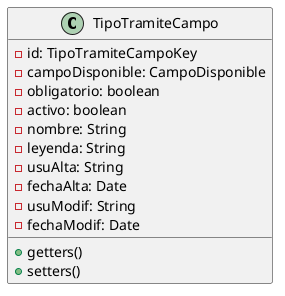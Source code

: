 @startuml TipoTramiteCampo

class TipoTramiteCampo{
 -id: TipoTramiteCampoKey
 -campoDisponible: CampoDisponible
 -obligatorio: boolean
 -activo: boolean
 -nombre: String
 -leyenda: String
 -usuAlta: String
 -fechaAlta: Date
 -usuModif: String
 -fechaModif: Date
 +getters()
 +setters()
}

@enduml